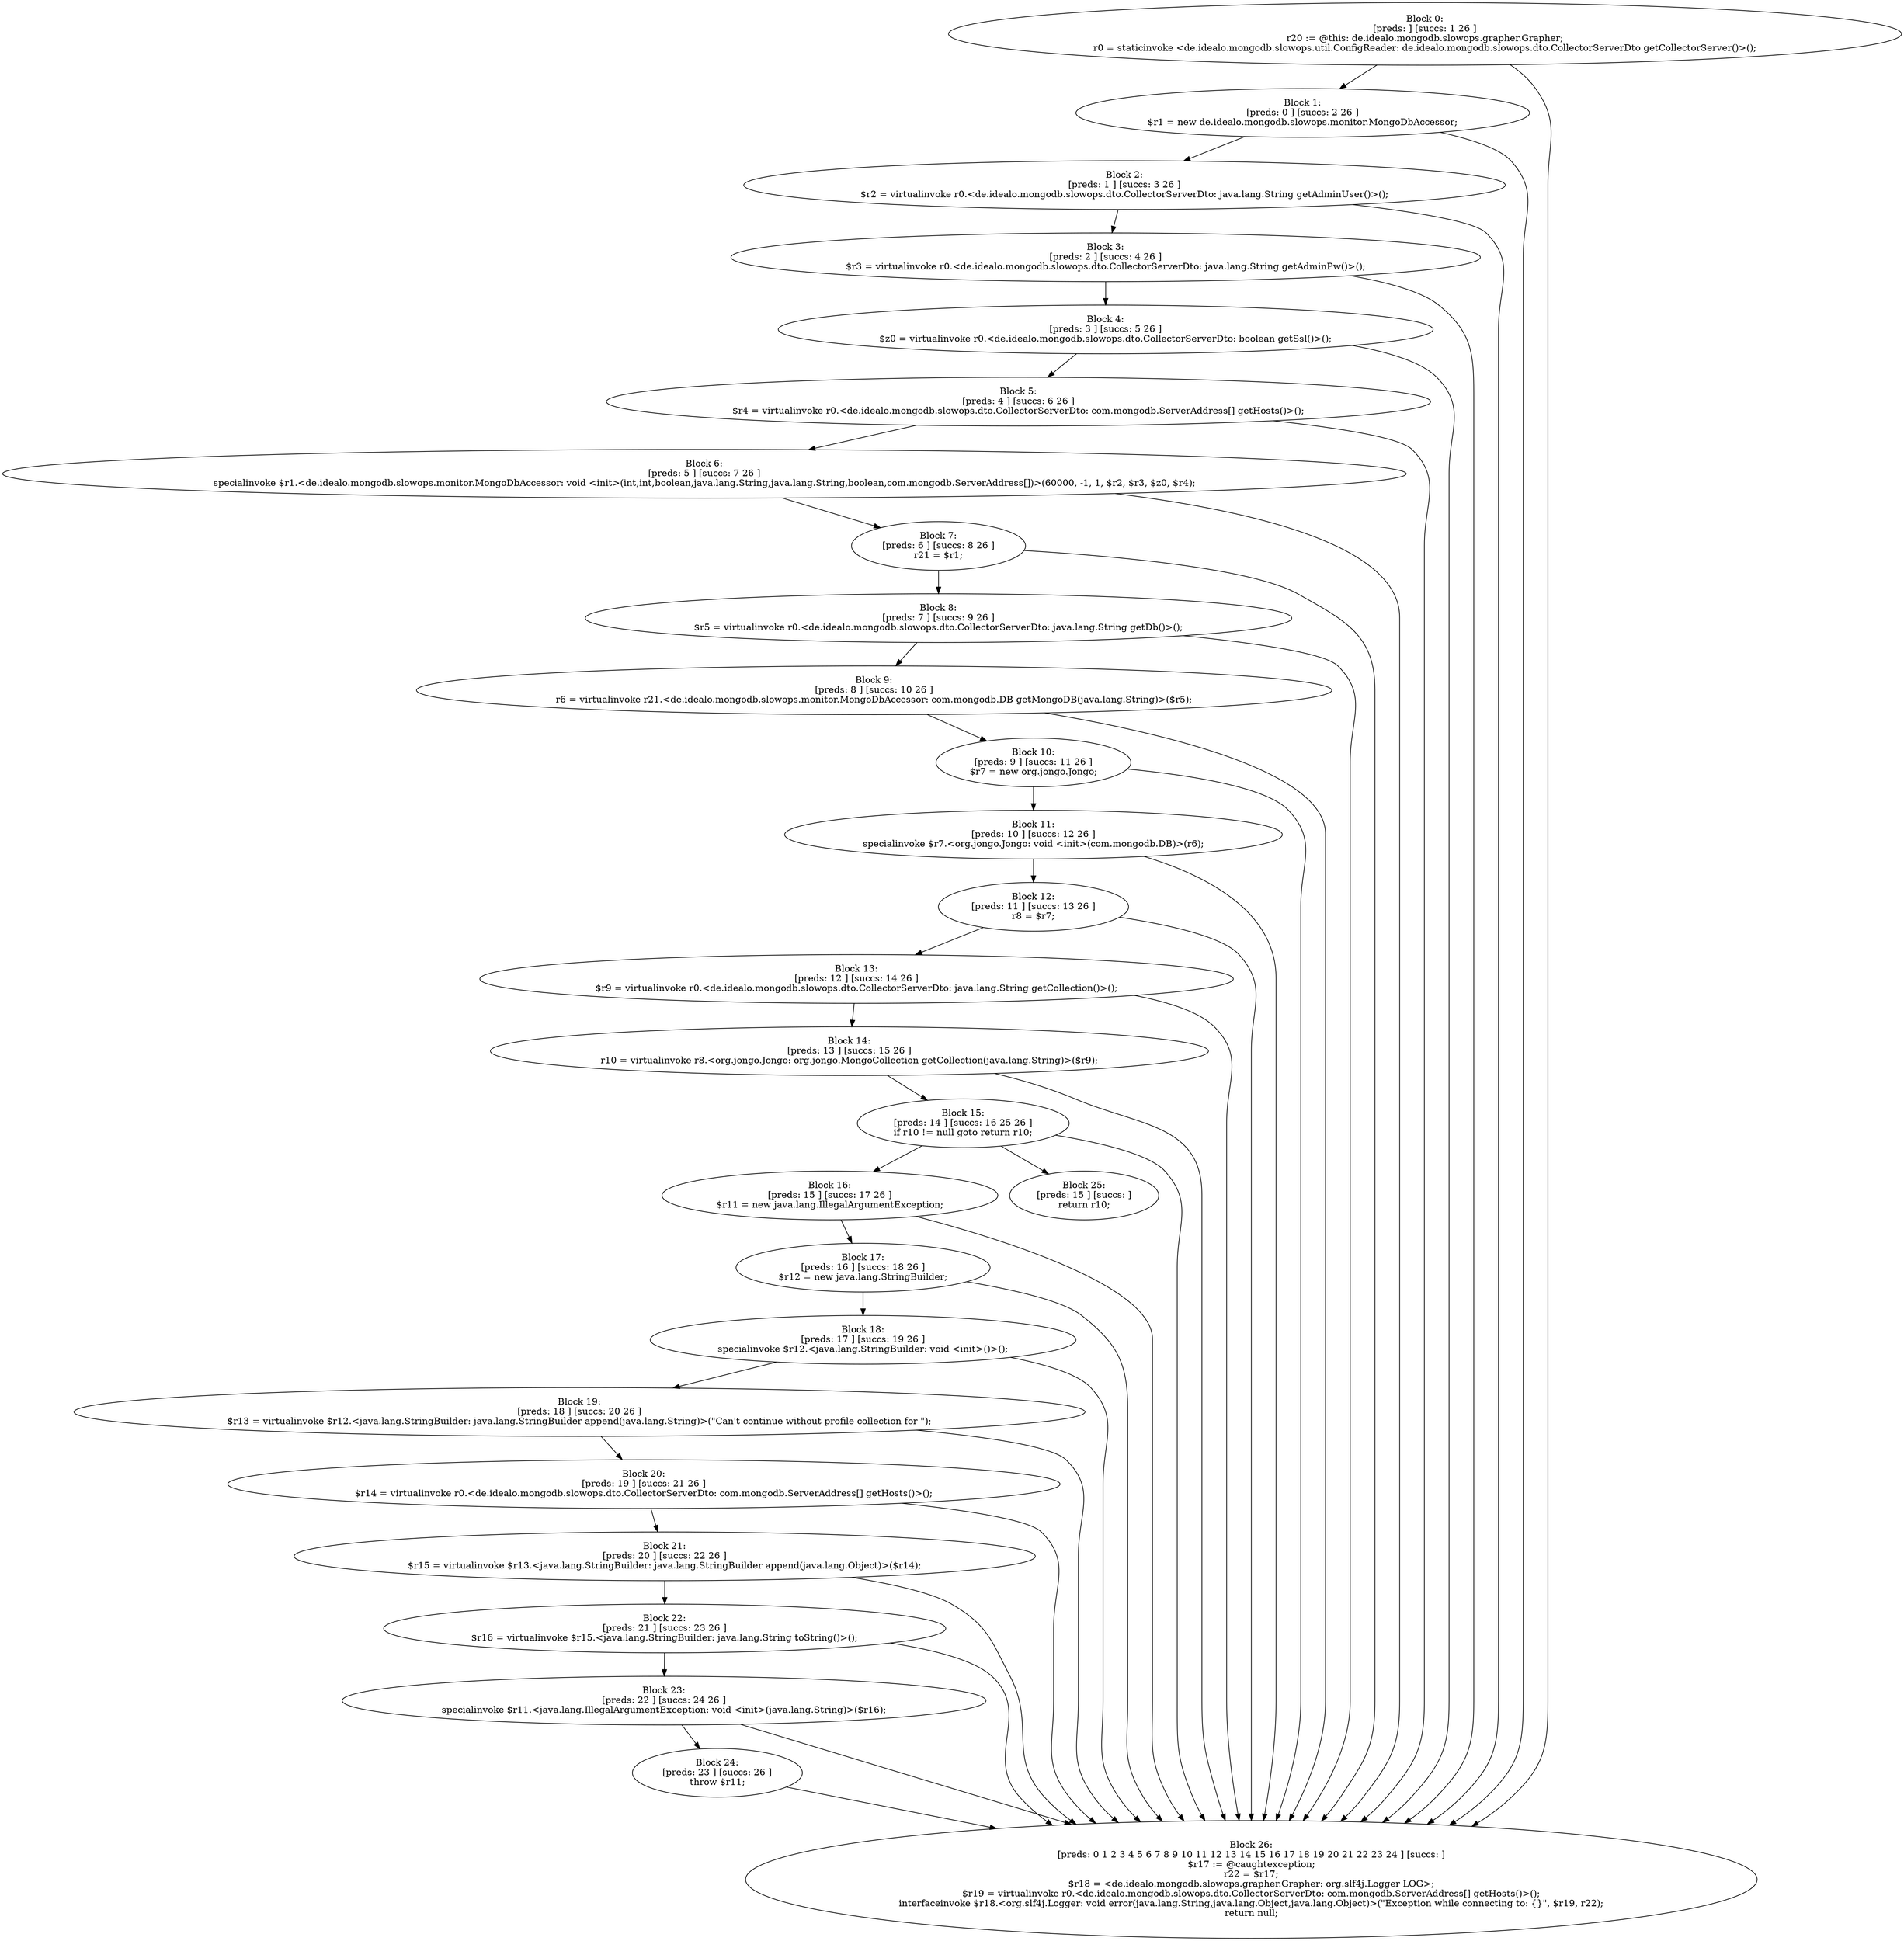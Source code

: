 digraph "unitGraph" {
    "Block 0:
[preds: ] [succs: 1 26 ]
r20 := @this: de.idealo.mongodb.slowops.grapher.Grapher;
r0 = staticinvoke <de.idealo.mongodb.slowops.util.ConfigReader: de.idealo.mongodb.slowops.dto.CollectorServerDto getCollectorServer()>();
"
    "Block 1:
[preds: 0 ] [succs: 2 26 ]
$r1 = new de.idealo.mongodb.slowops.monitor.MongoDbAccessor;
"
    "Block 2:
[preds: 1 ] [succs: 3 26 ]
$r2 = virtualinvoke r0.<de.idealo.mongodb.slowops.dto.CollectorServerDto: java.lang.String getAdminUser()>();
"
    "Block 3:
[preds: 2 ] [succs: 4 26 ]
$r3 = virtualinvoke r0.<de.idealo.mongodb.slowops.dto.CollectorServerDto: java.lang.String getAdminPw()>();
"
    "Block 4:
[preds: 3 ] [succs: 5 26 ]
$z0 = virtualinvoke r0.<de.idealo.mongodb.slowops.dto.CollectorServerDto: boolean getSsl()>();
"
    "Block 5:
[preds: 4 ] [succs: 6 26 ]
$r4 = virtualinvoke r0.<de.idealo.mongodb.slowops.dto.CollectorServerDto: com.mongodb.ServerAddress[] getHosts()>();
"
    "Block 6:
[preds: 5 ] [succs: 7 26 ]
specialinvoke $r1.<de.idealo.mongodb.slowops.monitor.MongoDbAccessor: void <init>(int,int,boolean,java.lang.String,java.lang.String,boolean,com.mongodb.ServerAddress[])>(60000, -1, 1, $r2, $r3, $z0, $r4);
"
    "Block 7:
[preds: 6 ] [succs: 8 26 ]
r21 = $r1;
"
    "Block 8:
[preds: 7 ] [succs: 9 26 ]
$r5 = virtualinvoke r0.<de.idealo.mongodb.slowops.dto.CollectorServerDto: java.lang.String getDb()>();
"
    "Block 9:
[preds: 8 ] [succs: 10 26 ]
r6 = virtualinvoke r21.<de.idealo.mongodb.slowops.monitor.MongoDbAccessor: com.mongodb.DB getMongoDB(java.lang.String)>($r5);
"
    "Block 10:
[preds: 9 ] [succs: 11 26 ]
$r7 = new org.jongo.Jongo;
"
    "Block 11:
[preds: 10 ] [succs: 12 26 ]
specialinvoke $r7.<org.jongo.Jongo: void <init>(com.mongodb.DB)>(r6);
"
    "Block 12:
[preds: 11 ] [succs: 13 26 ]
r8 = $r7;
"
    "Block 13:
[preds: 12 ] [succs: 14 26 ]
$r9 = virtualinvoke r0.<de.idealo.mongodb.slowops.dto.CollectorServerDto: java.lang.String getCollection()>();
"
    "Block 14:
[preds: 13 ] [succs: 15 26 ]
r10 = virtualinvoke r8.<org.jongo.Jongo: org.jongo.MongoCollection getCollection(java.lang.String)>($r9);
"
    "Block 15:
[preds: 14 ] [succs: 16 25 26 ]
if r10 != null goto return r10;
"
    "Block 16:
[preds: 15 ] [succs: 17 26 ]
$r11 = new java.lang.IllegalArgumentException;
"
    "Block 17:
[preds: 16 ] [succs: 18 26 ]
$r12 = new java.lang.StringBuilder;
"
    "Block 18:
[preds: 17 ] [succs: 19 26 ]
specialinvoke $r12.<java.lang.StringBuilder: void <init>()>();
"
    "Block 19:
[preds: 18 ] [succs: 20 26 ]
$r13 = virtualinvoke $r12.<java.lang.StringBuilder: java.lang.StringBuilder append(java.lang.String)>(\"Can\'t continue without profile collection for \");
"
    "Block 20:
[preds: 19 ] [succs: 21 26 ]
$r14 = virtualinvoke r0.<de.idealo.mongodb.slowops.dto.CollectorServerDto: com.mongodb.ServerAddress[] getHosts()>();
"
    "Block 21:
[preds: 20 ] [succs: 22 26 ]
$r15 = virtualinvoke $r13.<java.lang.StringBuilder: java.lang.StringBuilder append(java.lang.Object)>($r14);
"
    "Block 22:
[preds: 21 ] [succs: 23 26 ]
$r16 = virtualinvoke $r15.<java.lang.StringBuilder: java.lang.String toString()>();
"
    "Block 23:
[preds: 22 ] [succs: 24 26 ]
specialinvoke $r11.<java.lang.IllegalArgumentException: void <init>(java.lang.String)>($r16);
"
    "Block 24:
[preds: 23 ] [succs: 26 ]
throw $r11;
"
    "Block 25:
[preds: 15 ] [succs: ]
return r10;
"
    "Block 26:
[preds: 0 1 2 3 4 5 6 7 8 9 10 11 12 13 14 15 16 17 18 19 20 21 22 23 24 ] [succs: ]
$r17 := @caughtexception;
r22 = $r17;
$r18 = <de.idealo.mongodb.slowops.grapher.Grapher: org.slf4j.Logger LOG>;
$r19 = virtualinvoke r0.<de.idealo.mongodb.slowops.dto.CollectorServerDto: com.mongodb.ServerAddress[] getHosts()>();
interfaceinvoke $r18.<org.slf4j.Logger: void error(java.lang.String,java.lang.Object,java.lang.Object)>(\"Exception while connecting to: {}\", $r19, r22);
return null;
"
    "Block 0:
[preds: ] [succs: 1 26 ]
r20 := @this: de.idealo.mongodb.slowops.grapher.Grapher;
r0 = staticinvoke <de.idealo.mongodb.slowops.util.ConfigReader: de.idealo.mongodb.slowops.dto.CollectorServerDto getCollectorServer()>();
"->"Block 1:
[preds: 0 ] [succs: 2 26 ]
$r1 = new de.idealo.mongodb.slowops.monitor.MongoDbAccessor;
";
    "Block 0:
[preds: ] [succs: 1 26 ]
r20 := @this: de.idealo.mongodb.slowops.grapher.Grapher;
r0 = staticinvoke <de.idealo.mongodb.slowops.util.ConfigReader: de.idealo.mongodb.slowops.dto.CollectorServerDto getCollectorServer()>();
"->"Block 26:
[preds: 0 1 2 3 4 5 6 7 8 9 10 11 12 13 14 15 16 17 18 19 20 21 22 23 24 ] [succs: ]
$r17 := @caughtexception;
r22 = $r17;
$r18 = <de.idealo.mongodb.slowops.grapher.Grapher: org.slf4j.Logger LOG>;
$r19 = virtualinvoke r0.<de.idealo.mongodb.slowops.dto.CollectorServerDto: com.mongodb.ServerAddress[] getHosts()>();
interfaceinvoke $r18.<org.slf4j.Logger: void error(java.lang.String,java.lang.Object,java.lang.Object)>(\"Exception while connecting to: {}\", $r19, r22);
return null;
";
    "Block 1:
[preds: 0 ] [succs: 2 26 ]
$r1 = new de.idealo.mongodb.slowops.monitor.MongoDbAccessor;
"->"Block 2:
[preds: 1 ] [succs: 3 26 ]
$r2 = virtualinvoke r0.<de.idealo.mongodb.slowops.dto.CollectorServerDto: java.lang.String getAdminUser()>();
";
    "Block 1:
[preds: 0 ] [succs: 2 26 ]
$r1 = new de.idealo.mongodb.slowops.monitor.MongoDbAccessor;
"->"Block 26:
[preds: 0 1 2 3 4 5 6 7 8 9 10 11 12 13 14 15 16 17 18 19 20 21 22 23 24 ] [succs: ]
$r17 := @caughtexception;
r22 = $r17;
$r18 = <de.idealo.mongodb.slowops.grapher.Grapher: org.slf4j.Logger LOG>;
$r19 = virtualinvoke r0.<de.idealo.mongodb.slowops.dto.CollectorServerDto: com.mongodb.ServerAddress[] getHosts()>();
interfaceinvoke $r18.<org.slf4j.Logger: void error(java.lang.String,java.lang.Object,java.lang.Object)>(\"Exception while connecting to: {}\", $r19, r22);
return null;
";
    "Block 2:
[preds: 1 ] [succs: 3 26 ]
$r2 = virtualinvoke r0.<de.idealo.mongodb.slowops.dto.CollectorServerDto: java.lang.String getAdminUser()>();
"->"Block 3:
[preds: 2 ] [succs: 4 26 ]
$r3 = virtualinvoke r0.<de.idealo.mongodb.slowops.dto.CollectorServerDto: java.lang.String getAdminPw()>();
";
    "Block 2:
[preds: 1 ] [succs: 3 26 ]
$r2 = virtualinvoke r0.<de.idealo.mongodb.slowops.dto.CollectorServerDto: java.lang.String getAdminUser()>();
"->"Block 26:
[preds: 0 1 2 3 4 5 6 7 8 9 10 11 12 13 14 15 16 17 18 19 20 21 22 23 24 ] [succs: ]
$r17 := @caughtexception;
r22 = $r17;
$r18 = <de.idealo.mongodb.slowops.grapher.Grapher: org.slf4j.Logger LOG>;
$r19 = virtualinvoke r0.<de.idealo.mongodb.slowops.dto.CollectorServerDto: com.mongodb.ServerAddress[] getHosts()>();
interfaceinvoke $r18.<org.slf4j.Logger: void error(java.lang.String,java.lang.Object,java.lang.Object)>(\"Exception while connecting to: {}\", $r19, r22);
return null;
";
    "Block 3:
[preds: 2 ] [succs: 4 26 ]
$r3 = virtualinvoke r0.<de.idealo.mongodb.slowops.dto.CollectorServerDto: java.lang.String getAdminPw()>();
"->"Block 4:
[preds: 3 ] [succs: 5 26 ]
$z0 = virtualinvoke r0.<de.idealo.mongodb.slowops.dto.CollectorServerDto: boolean getSsl()>();
";
    "Block 3:
[preds: 2 ] [succs: 4 26 ]
$r3 = virtualinvoke r0.<de.idealo.mongodb.slowops.dto.CollectorServerDto: java.lang.String getAdminPw()>();
"->"Block 26:
[preds: 0 1 2 3 4 5 6 7 8 9 10 11 12 13 14 15 16 17 18 19 20 21 22 23 24 ] [succs: ]
$r17 := @caughtexception;
r22 = $r17;
$r18 = <de.idealo.mongodb.slowops.grapher.Grapher: org.slf4j.Logger LOG>;
$r19 = virtualinvoke r0.<de.idealo.mongodb.slowops.dto.CollectorServerDto: com.mongodb.ServerAddress[] getHosts()>();
interfaceinvoke $r18.<org.slf4j.Logger: void error(java.lang.String,java.lang.Object,java.lang.Object)>(\"Exception while connecting to: {}\", $r19, r22);
return null;
";
    "Block 4:
[preds: 3 ] [succs: 5 26 ]
$z0 = virtualinvoke r0.<de.idealo.mongodb.slowops.dto.CollectorServerDto: boolean getSsl()>();
"->"Block 5:
[preds: 4 ] [succs: 6 26 ]
$r4 = virtualinvoke r0.<de.idealo.mongodb.slowops.dto.CollectorServerDto: com.mongodb.ServerAddress[] getHosts()>();
";
    "Block 4:
[preds: 3 ] [succs: 5 26 ]
$z0 = virtualinvoke r0.<de.idealo.mongodb.slowops.dto.CollectorServerDto: boolean getSsl()>();
"->"Block 26:
[preds: 0 1 2 3 4 5 6 7 8 9 10 11 12 13 14 15 16 17 18 19 20 21 22 23 24 ] [succs: ]
$r17 := @caughtexception;
r22 = $r17;
$r18 = <de.idealo.mongodb.slowops.grapher.Grapher: org.slf4j.Logger LOG>;
$r19 = virtualinvoke r0.<de.idealo.mongodb.slowops.dto.CollectorServerDto: com.mongodb.ServerAddress[] getHosts()>();
interfaceinvoke $r18.<org.slf4j.Logger: void error(java.lang.String,java.lang.Object,java.lang.Object)>(\"Exception while connecting to: {}\", $r19, r22);
return null;
";
    "Block 5:
[preds: 4 ] [succs: 6 26 ]
$r4 = virtualinvoke r0.<de.idealo.mongodb.slowops.dto.CollectorServerDto: com.mongodb.ServerAddress[] getHosts()>();
"->"Block 6:
[preds: 5 ] [succs: 7 26 ]
specialinvoke $r1.<de.idealo.mongodb.slowops.monitor.MongoDbAccessor: void <init>(int,int,boolean,java.lang.String,java.lang.String,boolean,com.mongodb.ServerAddress[])>(60000, -1, 1, $r2, $r3, $z0, $r4);
";
    "Block 5:
[preds: 4 ] [succs: 6 26 ]
$r4 = virtualinvoke r0.<de.idealo.mongodb.slowops.dto.CollectorServerDto: com.mongodb.ServerAddress[] getHosts()>();
"->"Block 26:
[preds: 0 1 2 3 4 5 6 7 8 9 10 11 12 13 14 15 16 17 18 19 20 21 22 23 24 ] [succs: ]
$r17 := @caughtexception;
r22 = $r17;
$r18 = <de.idealo.mongodb.slowops.grapher.Grapher: org.slf4j.Logger LOG>;
$r19 = virtualinvoke r0.<de.idealo.mongodb.slowops.dto.CollectorServerDto: com.mongodb.ServerAddress[] getHosts()>();
interfaceinvoke $r18.<org.slf4j.Logger: void error(java.lang.String,java.lang.Object,java.lang.Object)>(\"Exception while connecting to: {}\", $r19, r22);
return null;
";
    "Block 6:
[preds: 5 ] [succs: 7 26 ]
specialinvoke $r1.<de.idealo.mongodb.slowops.monitor.MongoDbAccessor: void <init>(int,int,boolean,java.lang.String,java.lang.String,boolean,com.mongodb.ServerAddress[])>(60000, -1, 1, $r2, $r3, $z0, $r4);
"->"Block 7:
[preds: 6 ] [succs: 8 26 ]
r21 = $r1;
";
    "Block 6:
[preds: 5 ] [succs: 7 26 ]
specialinvoke $r1.<de.idealo.mongodb.slowops.monitor.MongoDbAccessor: void <init>(int,int,boolean,java.lang.String,java.lang.String,boolean,com.mongodb.ServerAddress[])>(60000, -1, 1, $r2, $r3, $z0, $r4);
"->"Block 26:
[preds: 0 1 2 3 4 5 6 7 8 9 10 11 12 13 14 15 16 17 18 19 20 21 22 23 24 ] [succs: ]
$r17 := @caughtexception;
r22 = $r17;
$r18 = <de.idealo.mongodb.slowops.grapher.Grapher: org.slf4j.Logger LOG>;
$r19 = virtualinvoke r0.<de.idealo.mongodb.slowops.dto.CollectorServerDto: com.mongodb.ServerAddress[] getHosts()>();
interfaceinvoke $r18.<org.slf4j.Logger: void error(java.lang.String,java.lang.Object,java.lang.Object)>(\"Exception while connecting to: {}\", $r19, r22);
return null;
";
    "Block 7:
[preds: 6 ] [succs: 8 26 ]
r21 = $r1;
"->"Block 8:
[preds: 7 ] [succs: 9 26 ]
$r5 = virtualinvoke r0.<de.idealo.mongodb.slowops.dto.CollectorServerDto: java.lang.String getDb()>();
";
    "Block 7:
[preds: 6 ] [succs: 8 26 ]
r21 = $r1;
"->"Block 26:
[preds: 0 1 2 3 4 5 6 7 8 9 10 11 12 13 14 15 16 17 18 19 20 21 22 23 24 ] [succs: ]
$r17 := @caughtexception;
r22 = $r17;
$r18 = <de.idealo.mongodb.slowops.grapher.Grapher: org.slf4j.Logger LOG>;
$r19 = virtualinvoke r0.<de.idealo.mongodb.slowops.dto.CollectorServerDto: com.mongodb.ServerAddress[] getHosts()>();
interfaceinvoke $r18.<org.slf4j.Logger: void error(java.lang.String,java.lang.Object,java.lang.Object)>(\"Exception while connecting to: {}\", $r19, r22);
return null;
";
    "Block 8:
[preds: 7 ] [succs: 9 26 ]
$r5 = virtualinvoke r0.<de.idealo.mongodb.slowops.dto.CollectorServerDto: java.lang.String getDb()>();
"->"Block 9:
[preds: 8 ] [succs: 10 26 ]
r6 = virtualinvoke r21.<de.idealo.mongodb.slowops.monitor.MongoDbAccessor: com.mongodb.DB getMongoDB(java.lang.String)>($r5);
";
    "Block 8:
[preds: 7 ] [succs: 9 26 ]
$r5 = virtualinvoke r0.<de.idealo.mongodb.slowops.dto.CollectorServerDto: java.lang.String getDb()>();
"->"Block 26:
[preds: 0 1 2 3 4 5 6 7 8 9 10 11 12 13 14 15 16 17 18 19 20 21 22 23 24 ] [succs: ]
$r17 := @caughtexception;
r22 = $r17;
$r18 = <de.idealo.mongodb.slowops.grapher.Grapher: org.slf4j.Logger LOG>;
$r19 = virtualinvoke r0.<de.idealo.mongodb.slowops.dto.CollectorServerDto: com.mongodb.ServerAddress[] getHosts()>();
interfaceinvoke $r18.<org.slf4j.Logger: void error(java.lang.String,java.lang.Object,java.lang.Object)>(\"Exception while connecting to: {}\", $r19, r22);
return null;
";
    "Block 9:
[preds: 8 ] [succs: 10 26 ]
r6 = virtualinvoke r21.<de.idealo.mongodb.slowops.monitor.MongoDbAccessor: com.mongodb.DB getMongoDB(java.lang.String)>($r5);
"->"Block 10:
[preds: 9 ] [succs: 11 26 ]
$r7 = new org.jongo.Jongo;
";
    "Block 9:
[preds: 8 ] [succs: 10 26 ]
r6 = virtualinvoke r21.<de.idealo.mongodb.slowops.monitor.MongoDbAccessor: com.mongodb.DB getMongoDB(java.lang.String)>($r5);
"->"Block 26:
[preds: 0 1 2 3 4 5 6 7 8 9 10 11 12 13 14 15 16 17 18 19 20 21 22 23 24 ] [succs: ]
$r17 := @caughtexception;
r22 = $r17;
$r18 = <de.idealo.mongodb.slowops.grapher.Grapher: org.slf4j.Logger LOG>;
$r19 = virtualinvoke r0.<de.idealo.mongodb.slowops.dto.CollectorServerDto: com.mongodb.ServerAddress[] getHosts()>();
interfaceinvoke $r18.<org.slf4j.Logger: void error(java.lang.String,java.lang.Object,java.lang.Object)>(\"Exception while connecting to: {}\", $r19, r22);
return null;
";
    "Block 10:
[preds: 9 ] [succs: 11 26 ]
$r7 = new org.jongo.Jongo;
"->"Block 11:
[preds: 10 ] [succs: 12 26 ]
specialinvoke $r7.<org.jongo.Jongo: void <init>(com.mongodb.DB)>(r6);
";
    "Block 10:
[preds: 9 ] [succs: 11 26 ]
$r7 = new org.jongo.Jongo;
"->"Block 26:
[preds: 0 1 2 3 4 5 6 7 8 9 10 11 12 13 14 15 16 17 18 19 20 21 22 23 24 ] [succs: ]
$r17 := @caughtexception;
r22 = $r17;
$r18 = <de.idealo.mongodb.slowops.grapher.Grapher: org.slf4j.Logger LOG>;
$r19 = virtualinvoke r0.<de.idealo.mongodb.slowops.dto.CollectorServerDto: com.mongodb.ServerAddress[] getHosts()>();
interfaceinvoke $r18.<org.slf4j.Logger: void error(java.lang.String,java.lang.Object,java.lang.Object)>(\"Exception while connecting to: {}\", $r19, r22);
return null;
";
    "Block 11:
[preds: 10 ] [succs: 12 26 ]
specialinvoke $r7.<org.jongo.Jongo: void <init>(com.mongodb.DB)>(r6);
"->"Block 12:
[preds: 11 ] [succs: 13 26 ]
r8 = $r7;
";
    "Block 11:
[preds: 10 ] [succs: 12 26 ]
specialinvoke $r7.<org.jongo.Jongo: void <init>(com.mongodb.DB)>(r6);
"->"Block 26:
[preds: 0 1 2 3 4 5 6 7 8 9 10 11 12 13 14 15 16 17 18 19 20 21 22 23 24 ] [succs: ]
$r17 := @caughtexception;
r22 = $r17;
$r18 = <de.idealo.mongodb.slowops.grapher.Grapher: org.slf4j.Logger LOG>;
$r19 = virtualinvoke r0.<de.idealo.mongodb.slowops.dto.CollectorServerDto: com.mongodb.ServerAddress[] getHosts()>();
interfaceinvoke $r18.<org.slf4j.Logger: void error(java.lang.String,java.lang.Object,java.lang.Object)>(\"Exception while connecting to: {}\", $r19, r22);
return null;
";
    "Block 12:
[preds: 11 ] [succs: 13 26 ]
r8 = $r7;
"->"Block 13:
[preds: 12 ] [succs: 14 26 ]
$r9 = virtualinvoke r0.<de.idealo.mongodb.slowops.dto.CollectorServerDto: java.lang.String getCollection()>();
";
    "Block 12:
[preds: 11 ] [succs: 13 26 ]
r8 = $r7;
"->"Block 26:
[preds: 0 1 2 3 4 5 6 7 8 9 10 11 12 13 14 15 16 17 18 19 20 21 22 23 24 ] [succs: ]
$r17 := @caughtexception;
r22 = $r17;
$r18 = <de.idealo.mongodb.slowops.grapher.Grapher: org.slf4j.Logger LOG>;
$r19 = virtualinvoke r0.<de.idealo.mongodb.slowops.dto.CollectorServerDto: com.mongodb.ServerAddress[] getHosts()>();
interfaceinvoke $r18.<org.slf4j.Logger: void error(java.lang.String,java.lang.Object,java.lang.Object)>(\"Exception while connecting to: {}\", $r19, r22);
return null;
";
    "Block 13:
[preds: 12 ] [succs: 14 26 ]
$r9 = virtualinvoke r0.<de.idealo.mongodb.slowops.dto.CollectorServerDto: java.lang.String getCollection()>();
"->"Block 14:
[preds: 13 ] [succs: 15 26 ]
r10 = virtualinvoke r8.<org.jongo.Jongo: org.jongo.MongoCollection getCollection(java.lang.String)>($r9);
";
    "Block 13:
[preds: 12 ] [succs: 14 26 ]
$r9 = virtualinvoke r0.<de.idealo.mongodb.slowops.dto.CollectorServerDto: java.lang.String getCollection()>();
"->"Block 26:
[preds: 0 1 2 3 4 5 6 7 8 9 10 11 12 13 14 15 16 17 18 19 20 21 22 23 24 ] [succs: ]
$r17 := @caughtexception;
r22 = $r17;
$r18 = <de.idealo.mongodb.slowops.grapher.Grapher: org.slf4j.Logger LOG>;
$r19 = virtualinvoke r0.<de.idealo.mongodb.slowops.dto.CollectorServerDto: com.mongodb.ServerAddress[] getHosts()>();
interfaceinvoke $r18.<org.slf4j.Logger: void error(java.lang.String,java.lang.Object,java.lang.Object)>(\"Exception while connecting to: {}\", $r19, r22);
return null;
";
    "Block 14:
[preds: 13 ] [succs: 15 26 ]
r10 = virtualinvoke r8.<org.jongo.Jongo: org.jongo.MongoCollection getCollection(java.lang.String)>($r9);
"->"Block 15:
[preds: 14 ] [succs: 16 25 26 ]
if r10 != null goto return r10;
";
    "Block 14:
[preds: 13 ] [succs: 15 26 ]
r10 = virtualinvoke r8.<org.jongo.Jongo: org.jongo.MongoCollection getCollection(java.lang.String)>($r9);
"->"Block 26:
[preds: 0 1 2 3 4 5 6 7 8 9 10 11 12 13 14 15 16 17 18 19 20 21 22 23 24 ] [succs: ]
$r17 := @caughtexception;
r22 = $r17;
$r18 = <de.idealo.mongodb.slowops.grapher.Grapher: org.slf4j.Logger LOG>;
$r19 = virtualinvoke r0.<de.idealo.mongodb.slowops.dto.CollectorServerDto: com.mongodb.ServerAddress[] getHosts()>();
interfaceinvoke $r18.<org.slf4j.Logger: void error(java.lang.String,java.lang.Object,java.lang.Object)>(\"Exception while connecting to: {}\", $r19, r22);
return null;
";
    "Block 15:
[preds: 14 ] [succs: 16 25 26 ]
if r10 != null goto return r10;
"->"Block 16:
[preds: 15 ] [succs: 17 26 ]
$r11 = new java.lang.IllegalArgumentException;
";
    "Block 15:
[preds: 14 ] [succs: 16 25 26 ]
if r10 != null goto return r10;
"->"Block 25:
[preds: 15 ] [succs: ]
return r10;
";
    "Block 15:
[preds: 14 ] [succs: 16 25 26 ]
if r10 != null goto return r10;
"->"Block 26:
[preds: 0 1 2 3 4 5 6 7 8 9 10 11 12 13 14 15 16 17 18 19 20 21 22 23 24 ] [succs: ]
$r17 := @caughtexception;
r22 = $r17;
$r18 = <de.idealo.mongodb.slowops.grapher.Grapher: org.slf4j.Logger LOG>;
$r19 = virtualinvoke r0.<de.idealo.mongodb.slowops.dto.CollectorServerDto: com.mongodb.ServerAddress[] getHosts()>();
interfaceinvoke $r18.<org.slf4j.Logger: void error(java.lang.String,java.lang.Object,java.lang.Object)>(\"Exception while connecting to: {}\", $r19, r22);
return null;
";
    "Block 16:
[preds: 15 ] [succs: 17 26 ]
$r11 = new java.lang.IllegalArgumentException;
"->"Block 17:
[preds: 16 ] [succs: 18 26 ]
$r12 = new java.lang.StringBuilder;
";
    "Block 16:
[preds: 15 ] [succs: 17 26 ]
$r11 = new java.lang.IllegalArgumentException;
"->"Block 26:
[preds: 0 1 2 3 4 5 6 7 8 9 10 11 12 13 14 15 16 17 18 19 20 21 22 23 24 ] [succs: ]
$r17 := @caughtexception;
r22 = $r17;
$r18 = <de.idealo.mongodb.slowops.grapher.Grapher: org.slf4j.Logger LOG>;
$r19 = virtualinvoke r0.<de.idealo.mongodb.slowops.dto.CollectorServerDto: com.mongodb.ServerAddress[] getHosts()>();
interfaceinvoke $r18.<org.slf4j.Logger: void error(java.lang.String,java.lang.Object,java.lang.Object)>(\"Exception while connecting to: {}\", $r19, r22);
return null;
";
    "Block 17:
[preds: 16 ] [succs: 18 26 ]
$r12 = new java.lang.StringBuilder;
"->"Block 18:
[preds: 17 ] [succs: 19 26 ]
specialinvoke $r12.<java.lang.StringBuilder: void <init>()>();
";
    "Block 17:
[preds: 16 ] [succs: 18 26 ]
$r12 = new java.lang.StringBuilder;
"->"Block 26:
[preds: 0 1 2 3 4 5 6 7 8 9 10 11 12 13 14 15 16 17 18 19 20 21 22 23 24 ] [succs: ]
$r17 := @caughtexception;
r22 = $r17;
$r18 = <de.idealo.mongodb.slowops.grapher.Grapher: org.slf4j.Logger LOG>;
$r19 = virtualinvoke r0.<de.idealo.mongodb.slowops.dto.CollectorServerDto: com.mongodb.ServerAddress[] getHosts()>();
interfaceinvoke $r18.<org.slf4j.Logger: void error(java.lang.String,java.lang.Object,java.lang.Object)>(\"Exception while connecting to: {}\", $r19, r22);
return null;
";
    "Block 18:
[preds: 17 ] [succs: 19 26 ]
specialinvoke $r12.<java.lang.StringBuilder: void <init>()>();
"->"Block 19:
[preds: 18 ] [succs: 20 26 ]
$r13 = virtualinvoke $r12.<java.lang.StringBuilder: java.lang.StringBuilder append(java.lang.String)>(\"Can\'t continue without profile collection for \");
";
    "Block 18:
[preds: 17 ] [succs: 19 26 ]
specialinvoke $r12.<java.lang.StringBuilder: void <init>()>();
"->"Block 26:
[preds: 0 1 2 3 4 5 6 7 8 9 10 11 12 13 14 15 16 17 18 19 20 21 22 23 24 ] [succs: ]
$r17 := @caughtexception;
r22 = $r17;
$r18 = <de.idealo.mongodb.slowops.grapher.Grapher: org.slf4j.Logger LOG>;
$r19 = virtualinvoke r0.<de.idealo.mongodb.slowops.dto.CollectorServerDto: com.mongodb.ServerAddress[] getHosts()>();
interfaceinvoke $r18.<org.slf4j.Logger: void error(java.lang.String,java.lang.Object,java.lang.Object)>(\"Exception while connecting to: {}\", $r19, r22);
return null;
";
    "Block 19:
[preds: 18 ] [succs: 20 26 ]
$r13 = virtualinvoke $r12.<java.lang.StringBuilder: java.lang.StringBuilder append(java.lang.String)>(\"Can\'t continue without profile collection for \");
"->"Block 20:
[preds: 19 ] [succs: 21 26 ]
$r14 = virtualinvoke r0.<de.idealo.mongodb.slowops.dto.CollectorServerDto: com.mongodb.ServerAddress[] getHosts()>();
";
    "Block 19:
[preds: 18 ] [succs: 20 26 ]
$r13 = virtualinvoke $r12.<java.lang.StringBuilder: java.lang.StringBuilder append(java.lang.String)>(\"Can\'t continue without profile collection for \");
"->"Block 26:
[preds: 0 1 2 3 4 5 6 7 8 9 10 11 12 13 14 15 16 17 18 19 20 21 22 23 24 ] [succs: ]
$r17 := @caughtexception;
r22 = $r17;
$r18 = <de.idealo.mongodb.slowops.grapher.Grapher: org.slf4j.Logger LOG>;
$r19 = virtualinvoke r0.<de.idealo.mongodb.slowops.dto.CollectorServerDto: com.mongodb.ServerAddress[] getHosts()>();
interfaceinvoke $r18.<org.slf4j.Logger: void error(java.lang.String,java.lang.Object,java.lang.Object)>(\"Exception while connecting to: {}\", $r19, r22);
return null;
";
    "Block 20:
[preds: 19 ] [succs: 21 26 ]
$r14 = virtualinvoke r0.<de.idealo.mongodb.slowops.dto.CollectorServerDto: com.mongodb.ServerAddress[] getHosts()>();
"->"Block 21:
[preds: 20 ] [succs: 22 26 ]
$r15 = virtualinvoke $r13.<java.lang.StringBuilder: java.lang.StringBuilder append(java.lang.Object)>($r14);
";
    "Block 20:
[preds: 19 ] [succs: 21 26 ]
$r14 = virtualinvoke r0.<de.idealo.mongodb.slowops.dto.CollectorServerDto: com.mongodb.ServerAddress[] getHosts()>();
"->"Block 26:
[preds: 0 1 2 3 4 5 6 7 8 9 10 11 12 13 14 15 16 17 18 19 20 21 22 23 24 ] [succs: ]
$r17 := @caughtexception;
r22 = $r17;
$r18 = <de.idealo.mongodb.slowops.grapher.Grapher: org.slf4j.Logger LOG>;
$r19 = virtualinvoke r0.<de.idealo.mongodb.slowops.dto.CollectorServerDto: com.mongodb.ServerAddress[] getHosts()>();
interfaceinvoke $r18.<org.slf4j.Logger: void error(java.lang.String,java.lang.Object,java.lang.Object)>(\"Exception while connecting to: {}\", $r19, r22);
return null;
";
    "Block 21:
[preds: 20 ] [succs: 22 26 ]
$r15 = virtualinvoke $r13.<java.lang.StringBuilder: java.lang.StringBuilder append(java.lang.Object)>($r14);
"->"Block 22:
[preds: 21 ] [succs: 23 26 ]
$r16 = virtualinvoke $r15.<java.lang.StringBuilder: java.lang.String toString()>();
";
    "Block 21:
[preds: 20 ] [succs: 22 26 ]
$r15 = virtualinvoke $r13.<java.lang.StringBuilder: java.lang.StringBuilder append(java.lang.Object)>($r14);
"->"Block 26:
[preds: 0 1 2 3 4 5 6 7 8 9 10 11 12 13 14 15 16 17 18 19 20 21 22 23 24 ] [succs: ]
$r17 := @caughtexception;
r22 = $r17;
$r18 = <de.idealo.mongodb.slowops.grapher.Grapher: org.slf4j.Logger LOG>;
$r19 = virtualinvoke r0.<de.idealo.mongodb.slowops.dto.CollectorServerDto: com.mongodb.ServerAddress[] getHosts()>();
interfaceinvoke $r18.<org.slf4j.Logger: void error(java.lang.String,java.lang.Object,java.lang.Object)>(\"Exception while connecting to: {}\", $r19, r22);
return null;
";
    "Block 22:
[preds: 21 ] [succs: 23 26 ]
$r16 = virtualinvoke $r15.<java.lang.StringBuilder: java.lang.String toString()>();
"->"Block 23:
[preds: 22 ] [succs: 24 26 ]
specialinvoke $r11.<java.lang.IllegalArgumentException: void <init>(java.lang.String)>($r16);
";
    "Block 22:
[preds: 21 ] [succs: 23 26 ]
$r16 = virtualinvoke $r15.<java.lang.StringBuilder: java.lang.String toString()>();
"->"Block 26:
[preds: 0 1 2 3 4 5 6 7 8 9 10 11 12 13 14 15 16 17 18 19 20 21 22 23 24 ] [succs: ]
$r17 := @caughtexception;
r22 = $r17;
$r18 = <de.idealo.mongodb.slowops.grapher.Grapher: org.slf4j.Logger LOG>;
$r19 = virtualinvoke r0.<de.idealo.mongodb.slowops.dto.CollectorServerDto: com.mongodb.ServerAddress[] getHosts()>();
interfaceinvoke $r18.<org.slf4j.Logger: void error(java.lang.String,java.lang.Object,java.lang.Object)>(\"Exception while connecting to: {}\", $r19, r22);
return null;
";
    "Block 23:
[preds: 22 ] [succs: 24 26 ]
specialinvoke $r11.<java.lang.IllegalArgumentException: void <init>(java.lang.String)>($r16);
"->"Block 24:
[preds: 23 ] [succs: 26 ]
throw $r11;
";
    "Block 23:
[preds: 22 ] [succs: 24 26 ]
specialinvoke $r11.<java.lang.IllegalArgumentException: void <init>(java.lang.String)>($r16);
"->"Block 26:
[preds: 0 1 2 3 4 5 6 7 8 9 10 11 12 13 14 15 16 17 18 19 20 21 22 23 24 ] [succs: ]
$r17 := @caughtexception;
r22 = $r17;
$r18 = <de.idealo.mongodb.slowops.grapher.Grapher: org.slf4j.Logger LOG>;
$r19 = virtualinvoke r0.<de.idealo.mongodb.slowops.dto.CollectorServerDto: com.mongodb.ServerAddress[] getHosts()>();
interfaceinvoke $r18.<org.slf4j.Logger: void error(java.lang.String,java.lang.Object,java.lang.Object)>(\"Exception while connecting to: {}\", $r19, r22);
return null;
";
    "Block 24:
[preds: 23 ] [succs: 26 ]
throw $r11;
"->"Block 26:
[preds: 0 1 2 3 4 5 6 7 8 9 10 11 12 13 14 15 16 17 18 19 20 21 22 23 24 ] [succs: ]
$r17 := @caughtexception;
r22 = $r17;
$r18 = <de.idealo.mongodb.slowops.grapher.Grapher: org.slf4j.Logger LOG>;
$r19 = virtualinvoke r0.<de.idealo.mongodb.slowops.dto.CollectorServerDto: com.mongodb.ServerAddress[] getHosts()>();
interfaceinvoke $r18.<org.slf4j.Logger: void error(java.lang.String,java.lang.Object,java.lang.Object)>(\"Exception while connecting to: {}\", $r19, r22);
return null;
";
}
